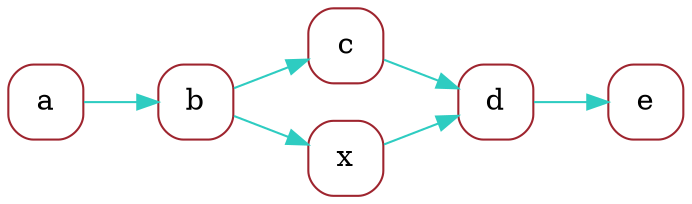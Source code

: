 digraph G {
rankdir=LR;
node [shape=rectangle style=rounded color="#9e242e" width=0.5];
edge [color="#2eccc1"];
a->b;
b->c;
c->d;
d->e;
b->x;
x->d
}

